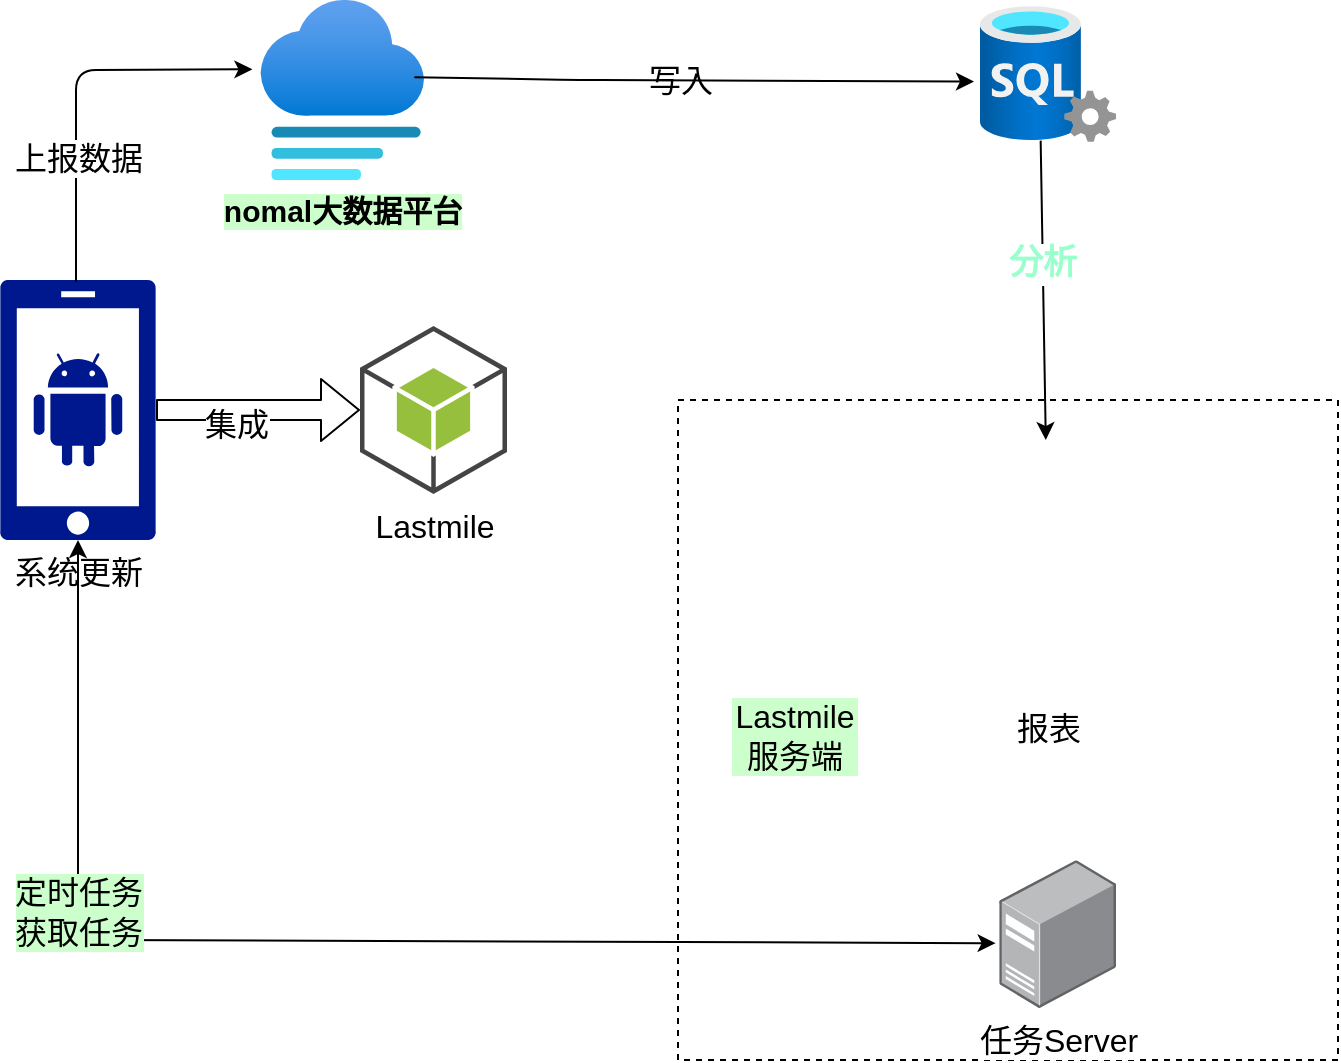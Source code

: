 <mxfile version="14.6.3" type="github">
  <diagram id="C5RBs43oDa-KdzZeNtuy" name="Page-1">
    <mxGraphModel dx="1168" dy="668" grid="1" gridSize="10" guides="1" tooltips="1" connect="1" arrows="1" fold="1" page="1" pageScale="1" pageWidth="827" pageHeight="1169" math="0" shadow="0">
      <root>
        <mxCell id="WIyWlLk6GJQsqaUBKTNV-0" />
        <mxCell id="WIyWlLk6GJQsqaUBKTNV-1" parent="WIyWlLk6GJQsqaUBKTNV-0" />
        <mxCell id="rWMwRWVKeR0WOQhEBVSM-88" value="" style="whiteSpace=wrap;html=1;aspect=fixed;dashed=1;labelBackgroundColor=#CCFFCC;fontSize=16;fontColor=#99FFCC;" vertex="1" parent="WIyWlLk6GJQsqaUBKTNV-1">
          <mxGeometry x="489" y="330" width="330" height="330" as="geometry" />
        </mxCell>
        <mxCell id="rWMwRWVKeR0WOQhEBVSM-0" value="系统更新" style="aspect=fixed;pointerEvents=1;shadow=0;dashed=0;html=1;strokeColor=none;labelPosition=center;verticalLabelPosition=bottom;verticalAlign=top;align=center;fillColor=#00188D;shape=mxgraph.mscae.enterprise.android_phone;fontSize=16;" vertex="1" parent="WIyWlLk6GJQsqaUBKTNV-1">
          <mxGeometry x="150" y="270" width="78" height="130" as="geometry" />
        </mxCell>
        <mxCell id="rWMwRWVKeR0WOQhEBVSM-1" value="Lastmile" style="outlineConnect=0;dashed=0;verticalLabelPosition=bottom;verticalAlign=top;align=center;html=1;shape=mxgraph.aws3.android;fillColor=#96BF3D;gradientColor=none;fontSize=16;" vertex="1" parent="WIyWlLk6GJQsqaUBKTNV-1">
          <mxGeometry x="330" y="293" width="73.5" height="84" as="geometry" />
        </mxCell>
        <mxCell id="rWMwRWVKeR0WOQhEBVSM-3" value="" style="shape=flexArrow;endArrow=classic;html=1;exitX=1;exitY=0.5;exitDx=0;exitDy=0;exitPerimeter=0;fontSize=16;" edge="1" parent="WIyWlLk6GJQsqaUBKTNV-1" source="rWMwRWVKeR0WOQhEBVSM-0" target="rWMwRWVKeR0WOQhEBVSM-1">
          <mxGeometry width="50" height="50" relative="1" as="geometry">
            <mxPoint x="250" y="360" as="sourcePoint" />
            <mxPoint x="310" y="340" as="targetPoint" />
          </mxGeometry>
        </mxCell>
        <mxCell id="rWMwRWVKeR0WOQhEBVSM-4" value="集成" style="edgeLabel;html=1;align=center;verticalAlign=middle;resizable=0;points=[];fontSize=16;" vertex="1" connectable="0" parent="rWMwRWVKeR0WOQhEBVSM-3">
          <mxGeometry x="-0.216" y="-7" relative="1" as="geometry">
            <mxPoint as="offset" />
          </mxGeometry>
        </mxCell>
        <mxCell id="rWMwRWVKeR0WOQhEBVSM-9" value="任务Server" style="points=[];aspect=fixed;html=1;align=center;shadow=0;dashed=0;image;image=img/lib/allied_telesis/computer_and_terminals/Server_Desktop.svg;fontSize=16;" vertex="1" parent="WIyWlLk6GJQsqaUBKTNV-1">
          <mxGeometry x="649.62" y="560" width="58.38" height="74" as="geometry" />
        </mxCell>
        <mxCell id="rWMwRWVKeR0WOQhEBVSM-10" value="" style="endArrow=classic;startArrow=classic;html=1;fontSize=16;entryX=0.5;entryY=1;entryDx=0;entryDy=0;entryPerimeter=0;exitX=-0.031;exitY=0.562;exitDx=0;exitDy=0;exitPerimeter=0;" edge="1" parent="WIyWlLk6GJQsqaUBKTNV-1" source="rWMwRWVKeR0WOQhEBVSM-9" target="rWMwRWVKeR0WOQhEBVSM-0">
          <mxGeometry width="50" height="50" relative="1" as="geometry">
            <mxPoint x="189" y="500" as="sourcePoint" />
            <mxPoint x="230" y="400" as="targetPoint" />
            <Array as="points">
              <mxPoint x="189" y="600" />
            </Array>
          </mxGeometry>
        </mxCell>
        <mxCell id="rWMwRWVKeR0WOQhEBVSM-11" value="定时任务&lt;br&gt;获取任务" style="edgeLabel;html=1;align=center;verticalAlign=middle;resizable=0;points=[];fontSize=16;labelBackgroundColor=#CCFFCC;" vertex="1" connectable="0" parent="rWMwRWVKeR0WOQhEBVSM-10">
          <mxGeometry x="0.509" y="3" relative="1" as="geometry">
            <mxPoint x="3" y="24" as="offset" />
          </mxGeometry>
        </mxCell>
        <mxCell id="rWMwRWVKeR0WOQhEBVSM-61" value="&lt;font color=&quot;#000000&quot; style=&quot;font-size: 15px&quot;&gt;&lt;b&gt;nomal大数据平台&lt;/b&gt;&lt;/font&gt;" style="aspect=fixed;html=1;points=[];align=center;image;fontSize=12;image=img/lib/azure2/general/Website_Staging.svg;labelBackgroundColor=#CCFFCC;fontColor=#99FFCC;" vertex="1" parent="WIyWlLk6GJQsqaUBKTNV-1">
          <mxGeometry x="280" y="130" width="82.28" height="90" as="geometry" />
        </mxCell>
        <mxCell id="rWMwRWVKeR0WOQhEBVSM-67" value="" style="endArrow=classic;html=1;fontSize=16;fontColor=#99FFCC;entryX=-0.034;entryY=0.374;entryDx=0;entryDy=0;entryPerimeter=0;exitX=0.5;exitY=0;exitDx=0;exitDy=0;exitPerimeter=0;" edge="1" parent="WIyWlLk6GJQsqaUBKTNV-1">
          <mxGeometry width="50" height="50" relative="1" as="geometry">
            <mxPoint x="188" y="271" as="sourcePoint" />
            <mxPoint x="276.202" y="164.66" as="targetPoint" />
            <Array as="points">
              <mxPoint x="188" y="165" />
            </Array>
          </mxGeometry>
        </mxCell>
        <mxCell id="rWMwRWVKeR0WOQhEBVSM-78" value="&lt;font color=&quot;#000000&quot;&gt;上报数据&lt;/font&gt;" style="edgeLabel;html=1;align=center;verticalAlign=middle;resizable=0;points=[];fontSize=16;fontColor=#99FFCC;" vertex="1" connectable="0" parent="rWMwRWVKeR0WOQhEBVSM-67">
          <mxGeometry x="-0.355" y="-1" relative="1" as="geometry">
            <mxPoint as="offset" />
          </mxGeometry>
        </mxCell>
        <mxCell id="rWMwRWVKeR0WOQhEBVSM-69" value="&lt;font color=&quot;#000000&quot;&gt;报表&lt;/font&gt;" style="shape=image;html=1;verticalAlign=top;verticalLabelPosition=bottom;labelBackgroundColor=#ffffff;imageAspect=0;aspect=fixed;image=https://cdn0.iconfinder.com/data/icons/web-development-79/32/development_computer_website_check_result-128.png;fontSize=16;fontColor=#99FFCC;" vertex="1" parent="WIyWlLk6GJQsqaUBKTNV-1">
          <mxGeometry x="610" y="350" width="128" height="128" as="geometry" />
        </mxCell>
        <mxCell id="rWMwRWVKeR0WOQhEBVSM-71" value="" style="aspect=fixed;html=1;points=[];align=center;image;fontSize=12;image=img/lib/azure2/databases/SQL_Server.svg;labelBackgroundColor=#CCFFCC;fontColor=#99FFCC;" vertex="1" parent="WIyWlLk6GJQsqaUBKTNV-1">
          <mxGeometry x="640" y="133" width="68" height="68" as="geometry" />
        </mxCell>
        <mxCell id="rWMwRWVKeR0WOQhEBVSM-72" value="" style="endArrow=classic;html=1;fontSize=16;fontColor=#99FFCC;exitX=0.938;exitY=0.429;exitDx=0;exitDy=0;exitPerimeter=0;entryX=-0.044;entryY=0.556;entryDx=0;entryDy=0;entryPerimeter=0;" edge="1" parent="WIyWlLk6GJQsqaUBKTNV-1" source="rWMwRWVKeR0WOQhEBVSM-61" target="rWMwRWVKeR0WOQhEBVSM-71">
          <mxGeometry width="50" height="50" relative="1" as="geometry">
            <mxPoint x="380" y="310" as="sourcePoint" />
            <mxPoint x="430" y="260" as="targetPoint" />
            <Array as="points">
              <mxPoint x="440" y="170" />
            </Array>
          </mxGeometry>
        </mxCell>
        <mxCell id="rWMwRWVKeR0WOQhEBVSM-73" value="&lt;font color=&quot;#000000&quot;&gt;写入&lt;/font&gt;" style="text;html=1;align=center;verticalAlign=middle;resizable=0;points=[];autosize=1;strokeColor=none;fontSize=16;fontColor=#99FFCC;" vertex="1" parent="WIyWlLk6GJQsqaUBKTNV-1">
          <mxGeometry x="465" y="160" width="50" height="20" as="geometry" />
        </mxCell>
        <mxCell id="rWMwRWVKeR0WOQhEBVSM-82" value="" style="endArrow=classic;html=1;fontSize=16;fontColor=#99FFCC;exitX=0.446;exitY=0.99;exitDx=0;exitDy=0;exitPerimeter=0;fontStyle=1" edge="1" parent="WIyWlLk6GJQsqaUBKTNV-1" source="rWMwRWVKeR0WOQhEBVSM-71" target="rWMwRWVKeR0WOQhEBVSM-69">
          <mxGeometry width="50" height="50" relative="1" as="geometry">
            <mxPoint x="670" y="230" as="sourcePoint" />
            <mxPoint x="720" y="180" as="targetPoint" />
          </mxGeometry>
        </mxCell>
        <mxCell id="rWMwRWVKeR0WOQhEBVSM-83" value="&lt;b&gt;&lt;font style=&quot;font-size: 17px&quot;&gt;分析&lt;/font&gt;&lt;/b&gt;" style="edgeLabel;html=1;align=center;verticalAlign=middle;resizable=0;points=[];fontSize=16;fontColor=#99FFCC;" vertex="1" connectable="0" parent="rWMwRWVKeR0WOQhEBVSM-82">
          <mxGeometry x="-0.18" y="-1" relative="1" as="geometry">
            <mxPoint as="offset" />
          </mxGeometry>
        </mxCell>
        <mxCell id="rWMwRWVKeR0WOQhEBVSM-89" value="&lt;font color=&quot;#000000&quot;&gt;Lastmile服务端&lt;/font&gt;" style="text;html=1;strokeColor=none;fillColor=none;align=center;verticalAlign=middle;whiteSpace=wrap;rounded=0;dashed=1;labelBackgroundColor=#CCFFCC;fontSize=16;fontColor=#99FFCC;" vertex="1" parent="WIyWlLk6GJQsqaUBKTNV-1">
          <mxGeometry x="515" y="485" width="65" height="25" as="geometry" />
        </mxCell>
      </root>
    </mxGraphModel>
  </diagram>
</mxfile>

